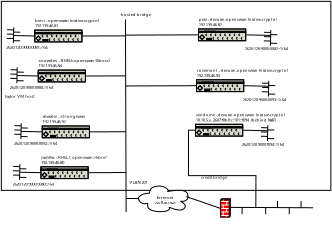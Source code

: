 <?xml version="1.0" encoding="UTF-8"?>
<dia:diagram xmlns:dia="http://www.lysator.liu.se/~alla/dia/">
  <dia:layer name="Background" visible="true" active="true">
    <dia:object type="Flowchart - Box" version="0" id="O0">
      <dia:attribute name="obj_pos">
        <dia:point val="3.7,3.5"/>
      </dia:attribute>
      <dia:attribute name="obj_bb">
        <dia:rectangle val="3.65,3.45;53,31.8"/>
      </dia:attribute>
      <dia:attribute name="elem_corner">
        <dia:point val="3.7,3.5"/>
      </dia:attribute>
      <dia:attribute name="elem_width">
        <dia:real val="49.25"/>
      </dia:attribute>
      <dia:attribute name="elem_height">
        <dia:real val="28.25"/>
      </dia:attribute>
      <dia:attribute name="border_width">
        <dia:real val="0.1"/>
      </dia:attribute>
      <dia:attribute name="show_background">
        <dia:boolean val="true"/>
      </dia:attribute>
      <dia:attribute name="padding">
        <dia:real val="0.5"/>
      </dia:attribute>
      <dia:attribute name="text">
        <dia:composite type="text">
          <dia:attribute name="string">
            <dia:string>#Taylor VM host#</dia:string>
          </dia:attribute>
          <dia:attribute name="font">
            <dia:font family="sans" style="0" name="Helvetica"/>
          </dia:attribute>
          <dia:attribute name="height">
            <dia:real val="0.8"/>
          </dia:attribute>
          <dia:attribute name="pos">
            <dia:point val="4.15,17.82"/>
          </dia:attribute>
          <dia:attribute name="color">
            <dia:color val="#000000"/>
          </dia:attribute>
          <dia:attribute name="alignment">
            <dia:enum val="0"/>
          </dia:attribute>
        </dia:composite>
      </dia:attribute>
    </dia:object>
    <dia:object type="Standard - Text" version="1" id="O1">
      <dia:attribute name="obj_pos">
        <dia:point val="28.325,17.625"/>
      </dia:attribute>
      <dia:attribute name="obj_bb">
        <dia:rectangle val="28.325,17.03;28.325,17.775"/>
      </dia:attribute>
      <dia:attribute name="text">
        <dia:composite type="text">
          <dia:attribute name="string">
            <dia:string>##</dia:string>
          </dia:attribute>
          <dia:attribute name="font">
            <dia:font family="sans" style="0" name="Helvetica"/>
          </dia:attribute>
          <dia:attribute name="height">
            <dia:real val="0.8"/>
          </dia:attribute>
          <dia:attribute name="pos">
            <dia:point val="28.325,17.625"/>
          </dia:attribute>
          <dia:attribute name="color">
            <dia:color val="#000000"/>
          </dia:attribute>
          <dia:attribute name="alignment">
            <dia:enum val="0"/>
          </dia:attribute>
        </dia:composite>
      </dia:attribute>
      <dia:attribute name="valign">
        <dia:enum val="3"/>
      </dia:attribute>
      <dia:connections>
        <dia:connection handle="0" to="O0" connection="16"/>
      </dia:connections>
    </dia:object>
    <dia:object type="Network - Bus" version="0" id="O2">
      <dia:attribute name="obj_pos">
        <dia:point val="22.35,34.95"/>
      </dia:attribute>
      <dia:attribute name="obj_bb">
        <dia:rectangle val="15.75,6.2;33.17,35.0"/>
      </dia:attribute>
      <dia:attribute name="conn_endpoints">
        <dia:point val="22.35,34.95"/>
        <dia:point val="22.25,6.25"/>
      </dia:attribute>
      <dia:attribute name="line_color">
        <dia:color val="#000000"/>
      </dia:attribute>
      <dia:attribute name="bus_handles">
        <dia:point val="24.344,32.963"/>
        <dia:point val="16.87,23.009"/>
        <dia:point val="32.87,16.109"/>
        <dia:point val="16.27,14.659"/>
        <dia:point val="33.17,8.509"/>
        <dia:point val="15.75,8.681"/>
        <dia:point val="16.67,29.109"/>
      </dia:attribute>
      <dia:connections>
        <dia:connection handle="2" to="O4" connection="0"/>
        <dia:connection handle="3" to="O14" connection="1"/>
        <dia:connection handle="4" to="O22" connection="0"/>
        <dia:connection handle="5" to="O10" connection="1"/>
        <dia:connection handle="6" to="O18" connection="0"/>
        <dia:connection handle="7" to="O6" connection="1"/>
        <dia:connection handle="8" to="O35" connection="1"/>
      </dia:connections>
    </dia:object>
    <dia:object type="Standard - Text" version="1" id="O3">
      <dia:attribute name="obj_pos">
        <dia:point val="21.55,5.7"/>
      </dia:attribute>
      <dia:attribute name="obj_bb">
        <dia:rectangle val="21.55,5.105;25.992,5.85"/>
      </dia:attribute>
      <dia:attribute name="text">
        <dia:composite type="text">
          <dia:attribute name="string">
            <dia:string>#hosted bridge#</dia:string>
          </dia:attribute>
          <dia:attribute name="font">
            <dia:font family="sans" style="0" name="Helvetica"/>
          </dia:attribute>
          <dia:attribute name="height">
            <dia:real val="0.8"/>
          </dia:attribute>
          <dia:attribute name="pos">
            <dia:point val="21.55,5.7"/>
          </dia:attribute>
          <dia:attribute name="color">
            <dia:color val="#000000"/>
          </dia:attribute>
          <dia:attribute name="alignment">
            <dia:enum val="0"/>
          </dia:attribute>
        </dia:composite>
      </dia:attribute>
      <dia:attribute name="valign">
        <dia:enum val="3"/>
      </dia:attribute>
    </dia:object>
    <dia:object type="Network - Cloud" version="1" id="O4">
      <dia:attribute name="obj_pos">
        <dia:point val="24.206,31.102"/>
      </dia:attribute>
      <dia:attribute name="obj_bb">
        <dia:rectangle val="24.206,31.102;31.594,34.938"/>
      </dia:attribute>
      <dia:attribute name="meta">
        <dia:composite type="dict"/>
      </dia:attribute>
      <dia:attribute name="elem_corner">
        <dia:point val="24.206,31.102"/>
      </dia:attribute>
      <dia:attribute name="elem_width">
        <dia:real val="7.388"/>
      </dia:attribute>
      <dia:attribute name="elem_height">
        <dia:real val="3.836"/>
      </dia:attribute>
      <dia:attribute name="line_width">
        <dia:real val="0.1"/>
      </dia:attribute>
      <dia:attribute name="line_colour">
        <dia:color val="#000000"/>
      </dia:attribute>
      <dia:attribute name="fill_colour">
        <dia:color val="#ffffff"/>
      </dia:attribute>
      <dia:attribute name="show_background">
        <dia:boolean val="true"/>
      </dia:attribute>
      <dia:attribute name="line_style">
        <dia:enum val="0"/>
        <dia:real val="1"/>
      </dia:attribute>
      <dia:attribute name="padding">
        <dia:real val="0.1"/>
      </dia:attribute>
      <dia:attribute name="text">
        <dia:composite type="text">
          <dia:attribute name="string">
            <dia:string>#Internet
via Batcave#</dia:string>
          </dia:attribute>
          <dia:attribute name="font">
            <dia:font family="sans" style="0" name="Helvetica"/>
          </dia:attribute>
          <dia:attribute name="height">
            <dia:real val="0.8"/>
          </dia:attribute>
          <dia:attribute name="pos">
            <dia:point val="28.098,32.887"/>
          </dia:attribute>
          <dia:attribute name="color">
            <dia:color val="#000000"/>
          </dia:attribute>
          <dia:attribute name="alignment">
            <dia:enum val="1"/>
          </dia:attribute>
        </dia:composite>
      </dia:attribute>
      <dia:attribute name="flip_horizontal">
        <dia:boolean val="false"/>
      </dia:attribute>
      <dia:attribute name="flip_vertical">
        <dia:boolean val="false"/>
      </dia:attribute>
      <dia:attribute name="subscale">
        <dia:real val="1"/>
      </dia:attribute>
    </dia:object>
    <dia:object type="Standard - Text" version="1" id="O5">
      <dia:attribute name="obj_pos">
        <dia:point val="22.85,30.75"/>
      </dia:attribute>
      <dia:attribute name="obj_bb">
        <dia:rectangle val="22.85,30.155;26.003,30.9"/>
      </dia:attribute>
      <dia:attribute name="text">
        <dia:composite type="text">
          <dia:attribute name="string">
            <dia:string>#VLAN 201#</dia:string>
          </dia:attribute>
          <dia:attribute name="font">
            <dia:font family="sans" style="0" name="Helvetica"/>
          </dia:attribute>
          <dia:attribute name="height">
            <dia:real val="0.8"/>
          </dia:attribute>
          <dia:attribute name="pos">
            <dia:point val="22.85,30.75"/>
          </dia:attribute>
          <dia:attribute name="color">
            <dia:color val="#000000"/>
          </dia:attribute>
          <dia:attribute name="alignment">
            <dia:enum val="0"/>
          </dia:attribute>
        </dia:composite>
      </dia:attribute>
      <dia:attribute name="valign">
        <dia:enum val="3"/>
      </dia:attribute>
    </dia:object>
    <dia:group>
      <dia:object type="Network - A Workstation" version="1" id="O6">
        <dia:attribute name="obj_pos">
          <dia:point val="8.7,7.8"/>
        </dia:attribute>
        <dia:attribute name="obj_bb">
          <dia:rectangle val="8.65,7.75;15.8,9.613"/>
        </dia:attribute>
        <dia:attribute name="meta">
          <dia:composite type="dict"/>
        </dia:attribute>
        <dia:attribute name="elem_corner">
          <dia:point val="8.7,7.8"/>
        </dia:attribute>
        <dia:attribute name="elem_width">
          <dia:real val="7.05"/>
        </dia:attribute>
        <dia:attribute name="elem_height">
          <dia:real val="1.763"/>
        </dia:attribute>
        <dia:attribute name="line_width">
          <dia:real val="0.1"/>
        </dia:attribute>
        <dia:attribute name="line_colour">
          <dia:color val="#000000"/>
        </dia:attribute>
        <dia:attribute name="fill_colour">
          <dia:color val="#ffffff"/>
        </dia:attribute>
        <dia:attribute name="show_background">
          <dia:boolean val="true"/>
        </dia:attribute>
        <dia:attribute name="line_style">
          <dia:enum val="0"/>
          <dia:real val="1"/>
        </dia:attribute>
        <dia:attribute name="flip_horizontal">
          <dia:boolean val="false"/>
        </dia:attribute>
        <dia:attribute name="flip_vertical">
          <dia:boolean val="false"/>
        </dia:attribute>
        <dia:attribute name="subscale">
          <dia:real val="1"/>
        </dia:attribute>
      </dia:object>
      <dia:object type="Standard - Text" version="1" id="O7">
        <dia:attribute name="obj_pos">
          <dia:point val="8.725,6.581"/>
        </dia:attribute>
        <dia:attribute name="obj_bb">
          <dia:rectangle val="8.725,5.986;19.085,7.531"/>
        </dia:attribute>
        <dia:attribute name="text">
          <dia:composite type="text">
            <dia:attribute name="string">
              <dia:string>#berri - openswan (native-crypto)
192.139.46.81#</dia:string>
            </dia:attribute>
            <dia:attribute name="font">
              <dia:font family="sans" style="0" name="Helvetica"/>
            </dia:attribute>
            <dia:attribute name="height">
              <dia:real val="0.8"/>
            </dia:attribute>
            <dia:attribute name="pos">
              <dia:point val="8.725,6.581"/>
            </dia:attribute>
            <dia:attribute name="color">
              <dia:color val="#000000"/>
            </dia:attribute>
            <dia:attribute name="alignment">
              <dia:enum val="0"/>
            </dia:attribute>
          </dia:composite>
        </dia:attribute>
        <dia:attribute name="valign">
          <dia:enum val="3"/>
        </dia:attribute>
      </dia:object>
      <dia:object type="Network - Bus" version="0" id="O8">
        <dia:attribute name="obj_pos">
          <dia:point val="5.55,7.45"/>
        </dia:attribute>
        <dia:attribute name="obj_bb">
          <dia:rectangle val="4.515,7.399;8.7,9.751"/>
        </dia:attribute>
        <dia:attribute name="conn_endpoints">
          <dia:point val="5.55,7.45"/>
          <dia:point val="5.5,9.7"/>
        </dia:attribute>
        <dia:attribute name="line_color">
          <dia:color val="#000000"/>
        </dia:attribute>
        <dia:attribute name="bus_handles">
          <dia:point val="4.543,7.749"/>
          <dia:point val="6.535,8.115"/>
          <dia:point val="4.529,8.392"/>
          <dia:point val="8.7,8.681"/>
          <dia:point val="4.515,9.035"/>
          <dia:point val="6.507,9.401"/>
        </dia:attribute>
        <dia:connections>
          <dia:connection handle="5" to="O6" connection="0"/>
        </dia:connections>
      </dia:object>
      <dia:object type="Standard - Text" version="1" id="O9">
        <dia:attribute name="obj_pos">
          <dia:point val="4.45,10.6"/>
        </dia:attribute>
        <dia:attribute name="obj_bb">
          <dia:rectangle val="4.45,10.005;12.668,10.75"/>
        </dia:attribute>
        <dia:attribute name="text">
          <dia:composite type="text">
            <dia:attribute name="string">
              <dia:string>#2620:120:9000:0081::/64#</dia:string>
            </dia:attribute>
            <dia:attribute name="font">
              <dia:font family="sans" style="0" name="Helvetica"/>
            </dia:attribute>
            <dia:attribute name="height">
              <dia:real val="0.8"/>
            </dia:attribute>
            <dia:attribute name="pos">
              <dia:point val="4.45,10.6"/>
            </dia:attribute>
            <dia:attribute name="color">
              <dia:color val="#000000"/>
            </dia:attribute>
            <dia:attribute name="alignment">
              <dia:enum val="0"/>
            </dia:attribute>
          </dia:composite>
        </dia:attribute>
        <dia:attribute name="valign">
          <dia:enum val="3"/>
        </dia:attribute>
      </dia:object>
    </dia:group>
    <dia:object type="Network - A Workstation" version="1" id="O10">
      <dia:attribute name="obj_pos">
        <dia:point val="9.22,13.777"/>
      </dia:attribute>
      <dia:attribute name="obj_bb">
        <dia:rectangle val="9.17,13.727;16.32,15.59"/>
      </dia:attribute>
      <dia:attribute name="meta">
        <dia:composite type="dict"/>
      </dia:attribute>
      <dia:attribute name="elem_corner">
        <dia:point val="9.22,13.777"/>
      </dia:attribute>
      <dia:attribute name="elem_width">
        <dia:real val="7.05"/>
      </dia:attribute>
      <dia:attribute name="elem_height">
        <dia:real val="1.763"/>
      </dia:attribute>
      <dia:attribute name="line_width">
        <dia:real val="0.1"/>
      </dia:attribute>
      <dia:attribute name="line_colour">
        <dia:color val="#000000"/>
      </dia:attribute>
      <dia:attribute name="fill_colour">
        <dia:color val="#ffffff"/>
      </dia:attribute>
      <dia:attribute name="show_background">
        <dia:boolean val="true"/>
      </dia:attribute>
      <dia:attribute name="line_style">
        <dia:enum val="0"/>
        <dia:real val="1"/>
      </dia:attribute>
      <dia:attribute name="flip_horizontal">
        <dia:boolean val="false"/>
      </dia:attribute>
      <dia:attribute name="flip_vertical">
        <dia:boolean val="false"/>
      </dia:attribute>
      <dia:attribute name="subscale">
        <dia:real val="1"/>
      </dia:attribute>
    </dia:object>
    <dia:object type="Standard - Text" version="1" id="O11">
      <dia:attribute name="obj_pos">
        <dia:point val="9.245,12.559"/>
      </dia:attribute>
      <dia:attribute name="obj_bb">
        <dia:rectangle val="9.245,11.964;20.828,13.509"/>
      </dia:attribute>
      <dia:attribute name="text">
        <dia:composite type="text">
          <dia:attribute name="string">
            <dia:string>#snowden - RHEL6 openswan (libnss)
192.139.46.84#</dia:string>
          </dia:attribute>
          <dia:attribute name="font">
            <dia:font family="sans" style="0" name="Helvetica"/>
          </dia:attribute>
          <dia:attribute name="height">
            <dia:real val="0.8"/>
          </dia:attribute>
          <dia:attribute name="pos">
            <dia:point val="9.245,12.559"/>
          </dia:attribute>
          <dia:attribute name="color">
            <dia:color val="#000000"/>
          </dia:attribute>
          <dia:attribute name="alignment">
            <dia:enum val="0"/>
          </dia:attribute>
        </dia:composite>
      </dia:attribute>
      <dia:attribute name="valign">
        <dia:enum val="3"/>
      </dia:attribute>
    </dia:object>
    <dia:object type="Network - Bus" version="0" id="O12">
      <dia:attribute name="obj_pos">
        <dia:point val="6.07,13.427"/>
      </dia:attribute>
      <dia:attribute name="obj_bb">
        <dia:rectangle val="5.035,13.376;9.22,15.729"/>
      </dia:attribute>
      <dia:attribute name="conn_endpoints">
        <dia:point val="6.07,13.427"/>
        <dia:point val="6.02,15.677"/>
      </dia:attribute>
      <dia:attribute name="line_color">
        <dia:color val="#000000"/>
      </dia:attribute>
      <dia:attribute name="bus_handles">
        <dia:point val="5.063,13.727"/>
        <dia:point val="7.055,14.092"/>
        <dia:point val="5.049,14.369"/>
        <dia:point val="9.22,14.659"/>
        <dia:point val="5.035,15.012"/>
        <dia:point val="7.027,15.378"/>
      </dia:attribute>
      <dia:connections>
        <dia:connection handle="5" to="O10" connection="0"/>
      </dia:connections>
    </dia:object>
    <dia:object type="Standard - Text" version="1" id="O13">
      <dia:attribute name="obj_pos">
        <dia:point val="4.97,16.577"/>
      </dia:attribute>
      <dia:attribute name="obj_bb">
        <dia:rectangle val="4.97,15.982;13.595,16.727"/>
      </dia:attribute>
      <dia:attribute name="text">
        <dia:composite type="text">
          <dia:attribute name="string">
            <dia:string>#2620:120:9000:0084::1/64#</dia:string>
          </dia:attribute>
          <dia:attribute name="font">
            <dia:font family="sans" style="0" name="Helvetica"/>
          </dia:attribute>
          <dia:attribute name="height">
            <dia:real val="0.8"/>
          </dia:attribute>
          <dia:attribute name="pos">
            <dia:point val="4.97,16.577"/>
          </dia:attribute>
          <dia:attribute name="color">
            <dia:color val="#000000"/>
          </dia:attribute>
          <dia:attribute name="alignment">
            <dia:enum val="0"/>
          </dia:attribute>
        </dia:composite>
      </dia:attribute>
      <dia:attribute name="valign">
        <dia:enum val="3"/>
      </dia:attribute>
    </dia:object>
    <dia:object type="Network - A Workstation" version="1" id="O14">
      <dia:attribute name="obj_pos">
        <dia:point val="9.82,22.127"/>
      </dia:attribute>
      <dia:attribute name="obj_bb">
        <dia:rectangle val="9.77,22.077;16.92,23.94"/>
      </dia:attribute>
      <dia:attribute name="meta">
        <dia:composite type="dict"/>
      </dia:attribute>
      <dia:attribute name="elem_corner">
        <dia:point val="9.82,22.127"/>
      </dia:attribute>
      <dia:attribute name="elem_width">
        <dia:real val="7.05"/>
      </dia:attribute>
      <dia:attribute name="elem_height">
        <dia:real val="1.763"/>
      </dia:attribute>
      <dia:attribute name="line_width">
        <dia:real val="0.1"/>
      </dia:attribute>
      <dia:attribute name="line_colour">
        <dia:color val="#000000"/>
      </dia:attribute>
      <dia:attribute name="fill_colour">
        <dia:color val="#ffffff"/>
      </dia:attribute>
      <dia:attribute name="show_background">
        <dia:boolean val="true"/>
      </dia:attribute>
      <dia:attribute name="line_style">
        <dia:enum val="0"/>
        <dia:real val="1"/>
      </dia:attribute>
      <dia:attribute name="flip_horizontal">
        <dia:boolean val="false"/>
      </dia:attribute>
      <dia:attribute name="flip_vertical">
        <dia:boolean val="false"/>
      </dia:attribute>
      <dia:attribute name="subscale">
        <dia:real val="1"/>
      </dia:attribute>
    </dia:object>
    <dia:object type="Standard - Text" version="1" id="O15">
      <dia:attribute name="obj_pos">
        <dia:point val="9.845,20.909"/>
      </dia:attribute>
      <dia:attribute name="obj_bb">
        <dia:rectangle val="9.845,20.314;16.633,21.859"/>
      </dia:attribute>
      <dia:attribute name="text">
        <dia:composite type="text">
          <dia:attribute name="string">
            <dia:string>#atwater - strongswan
192.139.46.92#</dia:string>
          </dia:attribute>
          <dia:attribute name="font">
            <dia:font family="sans" style="0" name="Helvetica"/>
          </dia:attribute>
          <dia:attribute name="height">
            <dia:real val="0.8"/>
          </dia:attribute>
          <dia:attribute name="pos">
            <dia:point val="9.845,20.909"/>
          </dia:attribute>
          <dia:attribute name="color">
            <dia:color val="#000000"/>
          </dia:attribute>
          <dia:attribute name="alignment">
            <dia:enum val="0"/>
          </dia:attribute>
        </dia:composite>
      </dia:attribute>
      <dia:attribute name="valign">
        <dia:enum val="3"/>
      </dia:attribute>
    </dia:object>
    <dia:object type="Network - Bus" version="0" id="O16">
      <dia:attribute name="obj_pos">
        <dia:point val="6.67,21.777"/>
      </dia:attribute>
      <dia:attribute name="obj_bb">
        <dia:rectangle val="5.635,21.726;9.82,24.078"/>
      </dia:attribute>
      <dia:attribute name="conn_endpoints">
        <dia:point val="6.67,21.777"/>
        <dia:point val="6.62,24.027"/>
      </dia:attribute>
      <dia:attribute name="line_color">
        <dia:color val="#000000"/>
      </dia:attribute>
      <dia:attribute name="bus_handles">
        <dia:point val="5.663,22.077"/>
        <dia:point val="7.655,22.442"/>
        <dia:point val="5.649,22.719"/>
        <dia:point val="9.82,23.009"/>
        <dia:point val="5.635,23.362"/>
        <dia:point val="7.627,23.728"/>
      </dia:attribute>
      <dia:connections>
        <dia:connection handle="5" to="O14" connection="0"/>
      </dia:connections>
    </dia:object>
    <dia:object type="Standard - Text" version="1" id="O17">
      <dia:attribute name="obj_pos">
        <dia:point val="5.57,24.927"/>
      </dia:attribute>
      <dia:attribute name="obj_bb">
        <dia:rectangle val="5.57,24.332;14.195,25.077"/>
      </dia:attribute>
      <dia:attribute name="text">
        <dia:composite type="text">
          <dia:attribute name="string">
            <dia:string>#2620:120:9000:0092::1/64#</dia:string>
          </dia:attribute>
          <dia:attribute name="font">
            <dia:font family="sans" style="0" name="Helvetica"/>
          </dia:attribute>
          <dia:attribute name="height">
            <dia:real val="0.8"/>
          </dia:attribute>
          <dia:attribute name="pos">
            <dia:point val="5.57,24.927"/>
          </dia:attribute>
          <dia:attribute name="color">
            <dia:color val="#000000"/>
          </dia:attribute>
          <dia:attribute name="alignment">
            <dia:enum val="0"/>
          </dia:attribute>
        </dia:composite>
      </dia:attribute>
      <dia:attribute name="valign">
        <dia:enum val="3"/>
      </dia:attribute>
    </dia:object>
    <dia:group>
      <dia:object type="Network - A Workstation" version="1" id="O18">
        <dia:attribute name="obj_pos">
          <dia:point val="33.17,7.627"/>
        </dia:attribute>
        <dia:attribute name="obj_bb">
          <dia:rectangle val="33.12,7.577;40.27,9.44"/>
        </dia:attribute>
        <dia:attribute name="meta">
          <dia:composite type="dict"/>
        </dia:attribute>
        <dia:attribute name="elem_corner">
          <dia:point val="33.17,7.627"/>
        </dia:attribute>
        <dia:attribute name="elem_width">
          <dia:real val="7.05"/>
        </dia:attribute>
        <dia:attribute name="elem_height">
          <dia:real val="1.763"/>
        </dia:attribute>
        <dia:attribute name="line_width">
          <dia:real val="0.1"/>
        </dia:attribute>
        <dia:attribute name="line_colour">
          <dia:color val="#000000"/>
        </dia:attribute>
        <dia:attribute name="fill_colour">
          <dia:color val="#ffffff"/>
        </dia:attribute>
        <dia:attribute name="show_background">
          <dia:boolean val="true"/>
        </dia:attribute>
        <dia:attribute name="line_style">
          <dia:enum val="0"/>
          <dia:real val="1"/>
        </dia:attribute>
        <dia:attribute name="flip_horizontal">
          <dia:boolean val="false"/>
        </dia:attribute>
        <dia:attribute name="flip_vertical">
          <dia:boolean val="false"/>
        </dia:attribute>
        <dia:attribute name="subscale">
          <dia:real val="1"/>
        </dia:attribute>
      </dia:object>
      <dia:object type="Standard - Text" version="1" id="O19">
        <dia:attribute name="obj_pos">
          <dia:point val="33.195,6.409"/>
        </dia:attribute>
        <dia:attribute name="obj_bb">
          <dia:rectangle val="33.195,5.814;46.062,7.359"/>
        </dia:attribute>
        <dia:attribute name="text">
          <dia:composite type="text">
            <dia:attribute name="string">
              <dia:string>#peel - devuan-openswan (native-crypto)
192.139.46.82#</dia:string>
            </dia:attribute>
            <dia:attribute name="font">
              <dia:font family="sans" style="0" name="Helvetica"/>
            </dia:attribute>
            <dia:attribute name="height">
              <dia:real val="0.8"/>
            </dia:attribute>
            <dia:attribute name="pos">
              <dia:point val="33.195,6.409"/>
            </dia:attribute>
            <dia:attribute name="color">
              <dia:color val="#000000"/>
            </dia:attribute>
            <dia:attribute name="alignment">
              <dia:enum val="0"/>
            </dia:attribute>
          </dia:composite>
        </dia:attribute>
        <dia:attribute name="valign">
          <dia:enum val="3"/>
        </dia:attribute>
      </dia:object>
      <dia:object type="Network - Bus" version="0" id="O20">
        <dia:attribute name="obj_pos">
          <dia:point val="43.97,7.827"/>
        </dia:attribute>
        <dia:attribute name="obj_bb">
          <dia:rectangle val="40.22,7.776;44.956,10.129"/>
        </dia:attribute>
        <dia:attribute name="conn_endpoints">
          <dia:point val="43.97,7.827"/>
          <dia:point val="43.92,10.077"/>
        </dia:attribute>
        <dia:attribute name="line_color">
          <dia:color val="#000000"/>
        </dia:attribute>
        <dia:attribute name="bus_handles">
          <dia:point val="42.963,8.127"/>
          <dia:point val="44.956,8.492"/>
          <dia:point val="42.949,8.769"/>
          <dia:point val="40.22,8.509"/>
          <dia:point val="42.934,9.412"/>
          <dia:point val="44.927,9.778"/>
        </dia:attribute>
        <dia:connections>
          <dia:connection handle="5" to="O18" connection="1"/>
        </dia:connections>
      </dia:object>
      <dia:object type="Standard - Text" version="1" id="O21">
        <dia:attribute name="obj_pos">
          <dia:point val="40.07,10.827"/>
        </dia:attribute>
        <dia:attribute name="obj_bb">
          <dia:rectangle val="40.07,10.232;48.695,10.977"/>
        </dia:attribute>
        <dia:attribute name="text">
          <dia:composite type="text">
            <dia:attribute name="string">
              <dia:string>#2620:120:9000:0082::1/64#</dia:string>
            </dia:attribute>
            <dia:attribute name="font">
              <dia:font family="sans" style="0" name="Helvetica"/>
            </dia:attribute>
            <dia:attribute name="height">
              <dia:real val="0.8"/>
            </dia:attribute>
            <dia:attribute name="pos">
              <dia:point val="40.07,10.827"/>
            </dia:attribute>
            <dia:attribute name="color">
              <dia:color val="#000000"/>
            </dia:attribute>
            <dia:attribute name="alignment">
              <dia:enum val="0"/>
            </dia:attribute>
          </dia:composite>
        </dia:attribute>
        <dia:attribute name="valign">
          <dia:enum val="3"/>
        </dia:attribute>
      </dia:object>
    </dia:group>
    <dia:object type="Network - A Workstation" version="1" id="O22">
      <dia:attribute name="obj_pos">
        <dia:point val="32.87,15.227"/>
      </dia:attribute>
      <dia:attribute name="obj_bb">
        <dia:rectangle val="32.82,15.177;39.97,17.04"/>
      </dia:attribute>
      <dia:attribute name="meta">
        <dia:composite type="dict"/>
      </dia:attribute>
      <dia:attribute name="elem_corner">
        <dia:point val="32.87,15.227"/>
      </dia:attribute>
      <dia:attribute name="elem_width">
        <dia:real val="7.05"/>
      </dia:attribute>
      <dia:attribute name="elem_height">
        <dia:real val="1.763"/>
      </dia:attribute>
      <dia:attribute name="line_width">
        <dia:real val="0.1"/>
      </dia:attribute>
      <dia:attribute name="line_colour">
        <dia:color val="#000000"/>
      </dia:attribute>
      <dia:attribute name="fill_colour">
        <dia:color val="#ffffff"/>
      </dia:attribute>
      <dia:attribute name="show_background">
        <dia:boolean val="true"/>
      </dia:attribute>
      <dia:attribute name="line_style">
        <dia:enum val="0"/>
        <dia:real val="1"/>
      </dia:attribute>
      <dia:attribute name="flip_horizontal">
        <dia:boolean val="false"/>
      </dia:attribute>
      <dia:attribute name="flip_vertical">
        <dia:boolean val="false"/>
      </dia:attribute>
      <dia:attribute name="subscale">
        <dia:real val="1"/>
      </dia:attribute>
    </dia:object>
    <dia:object type="Standard - Text" version="1" id="O23">
      <dia:attribute name="obj_pos">
        <dia:point val="32.895,14.009"/>
      </dia:attribute>
      <dia:attribute name="obj_bb">
        <dia:rectangle val="32.895,13.414;47.425,14.959"/>
      </dia:attribute>
      <dia:attribute name="text">
        <dia:composite type="text">
          <dia:attribute name="string">
            <dia:string>#rosemont - devuan-openswan (native-crypto)
192.139.46.93#</dia:string>
          </dia:attribute>
          <dia:attribute name="font">
            <dia:font family="sans" style="0" name="Helvetica"/>
          </dia:attribute>
          <dia:attribute name="height">
            <dia:real val="0.8"/>
          </dia:attribute>
          <dia:attribute name="pos">
            <dia:point val="32.895,14.009"/>
          </dia:attribute>
          <dia:attribute name="color">
            <dia:color val="#000000"/>
          </dia:attribute>
          <dia:attribute name="alignment">
            <dia:enum val="0"/>
          </dia:attribute>
        </dia:composite>
      </dia:attribute>
      <dia:attribute name="valign">
        <dia:enum val="3"/>
      </dia:attribute>
    </dia:object>
    <dia:object type="Network - Bus" version="0" id="O24">
      <dia:attribute name="obj_pos">
        <dia:point val="43.67,15.427"/>
      </dia:attribute>
      <dia:attribute name="obj_bb">
        <dia:rectangle val="39.92,15.376;44.656,17.729"/>
      </dia:attribute>
      <dia:attribute name="conn_endpoints">
        <dia:point val="43.67,15.427"/>
        <dia:point val="43.62,17.677"/>
      </dia:attribute>
      <dia:attribute name="line_color">
        <dia:color val="#000000"/>
      </dia:attribute>
      <dia:attribute name="bus_handles">
        <dia:point val="42.663,15.727"/>
        <dia:point val="44.656,16.092"/>
        <dia:point val="42.649,16.369"/>
        <dia:point val="39.92,16.109"/>
        <dia:point val="42.635,17.012"/>
        <dia:point val="44.627,17.378"/>
      </dia:attribute>
      <dia:connections>
        <dia:connection handle="5" to="O22" connection="1"/>
      </dia:connections>
    </dia:object>
    <dia:object type="Standard - Text" version="1" id="O25">
      <dia:attribute name="obj_pos">
        <dia:point val="39.77,18.427"/>
      </dia:attribute>
      <dia:attribute name="obj_bb">
        <dia:rectangle val="39.77,17.832;48.395,18.577"/>
      </dia:attribute>
      <dia:attribute name="text">
        <dia:composite type="text">
          <dia:attribute name="string">
            <dia:string>#2620:120:9000:0093::1/64#</dia:string>
          </dia:attribute>
          <dia:attribute name="font">
            <dia:font family="sans" style="0" name="Helvetica"/>
          </dia:attribute>
          <dia:attribute name="height">
            <dia:real val="0.8"/>
          </dia:attribute>
          <dia:attribute name="pos">
            <dia:point val="39.77,18.427"/>
          </dia:attribute>
          <dia:attribute name="color">
            <dia:color val="#000000"/>
          </dia:attribute>
          <dia:attribute name="alignment">
            <dia:enum val="0"/>
          </dia:attribute>
        </dia:composite>
      </dia:attribute>
      <dia:attribute name="valign">
        <dia:enum val="3"/>
      </dia:attribute>
    </dia:object>
    <dia:object type="Network - A Workstation" version="1" id="O26">
      <dia:attribute name="obj_pos">
        <dia:point val="32.72,21.877"/>
      </dia:attribute>
      <dia:attribute name="obj_bb">
        <dia:rectangle val="32.67,21.827;39.82,23.69"/>
      </dia:attribute>
      <dia:attribute name="meta">
        <dia:composite type="dict"/>
      </dia:attribute>
      <dia:attribute name="elem_corner">
        <dia:point val="32.72,21.877"/>
      </dia:attribute>
      <dia:attribute name="elem_width">
        <dia:real val="7.05"/>
      </dia:attribute>
      <dia:attribute name="elem_height">
        <dia:real val="1.763"/>
      </dia:attribute>
      <dia:attribute name="line_width">
        <dia:real val="0.1"/>
      </dia:attribute>
      <dia:attribute name="line_colour">
        <dia:color val="#000000"/>
      </dia:attribute>
      <dia:attribute name="fill_colour">
        <dia:color val="#ffffff"/>
      </dia:attribute>
      <dia:attribute name="show_background">
        <dia:boolean val="true"/>
      </dia:attribute>
      <dia:attribute name="line_style">
        <dia:enum val="0"/>
        <dia:real val="1"/>
      </dia:attribute>
      <dia:attribute name="flip_horizontal">
        <dia:boolean val="false"/>
      </dia:attribute>
      <dia:attribute name="flip_vertical">
        <dia:boolean val="false"/>
      </dia:attribute>
      <dia:attribute name="subscale">
        <dia:real val="1"/>
      </dia:attribute>
    </dia:object>
    <dia:object type="Standard - Text" version="1" id="O27">
      <dia:attribute name="obj_pos">
        <dia:point val="32.745,20.659"/>
      </dia:attribute>
      <dia:attribute name="obj_bb">
        <dia:rectangle val="32.745,20.064;47.913,21.609"/>
      </dia:attribute>
      <dia:attribute name="text">
        <dia:composite type="text">
          <dia:attribute name="string">
            <dia:string>#vendome - devuan-openswan (native-crypto)
10.10.5.x, 2607:f0b0:c:101::f094  (behind NAT)#</dia:string>
          </dia:attribute>
          <dia:attribute name="font">
            <dia:font family="sans" style="0" name="Helvetica"/>
          </dia:attribute>
          <dia:attribute name="height">
            <dia:real val="0.8"/>
          </dia:attribute>
          <dia:attribute name="pos">
            <dia:point val="32.745,20.659"/>
          </dia:attribute>
          <dia:attribute name="color">
            <dia:color val="#000000"/>
          </dia:attribute>
          <dia:attribute name="alignment">
            <dia:enum val="0"/>
          </dia:attribute>
        </dia:composite>
      </dia:attribute>
      <dia:attribute name="valign">
        <dia:enum val="3"/>
      </dia:attribute>
    </dia:object>
    <dia:object type="Network - Bus" version="0" id="O28">
      <dia:attribute name="obj_pos">
        <dia:point val="43.52,22.077"/>
      </dia:attribute>
      <dia:attribute name="obj_bb">
        <dia:rectangle val="39.77,22.026;44.505,24.378"/>
      </dia:attribute>
      <dia:attribute name="conn_endpoints">
        <dia:point val="43.52,22.077"/>
        <dia:point val="43.47,24.327"/>
      </dia:attribute>
      <dia:attribute name="line_color">
        <dia:color val="#000000"/>
      </dia:attribute>
      <dia:attribute name="bus_handles">
        <dia:point val="42.513,22.377"/>
        <dia:point val="44.505,22.742"/>
        <dia:point val="42.499,23.019"/>
        <dia:point val="39.77,22.759"/>
        <dia:point val="42.484,23.662"/>
        <dia:point val="44.477,24.028"/>
      </dia:attribute>
      <dia:connections>
        <dia:connection handle="5" to="O26" connection="1"/>
      </dia:connections>
    </dia:object>
    <dia:object type="Standard - Text" version="1" id="O29">
      <dia:attribute name="obj_pos">
        <dia:point val="39.62,25.077"/>
      </dia:attribute>
      <dia:attribute name="obj_bb">
        <dia:rectangle val="39.62,24.482;48.062,25.227"/>
      </dia:attribute>
      <dia:attribute name="text">
        <dia:composite type="text">
          <dia:attribute name="string">
            <dia:string>#2620:120:9000:f094::1/64#</dia:string>
          </dia:attribute>
          <dia:attribute name="font">
            <dia:font family="sans" style="0" name="Helvetica"/>
          </dia:attribute>
          <dia:attribute name="height">
            <dia:real val="0.8"/>
          </dia:attribute>
          <dia:attribute name="pos">
            <dia:point val="39.62,25.077"/>
          </dia:attribute>
          <dia:attribute name="color">
            <dia:color val="#000000"/>
          </dia:attribute>
          <dia:attribute name="alignment">
            <dia:enum val="0"/>
          </dia:attribute>
        </dia:composite>
      </dia:attribute>
      <dia:attribute name="valign">
        <dia:enum val="3"/>
      </dia:attribute>
    </dia:object>
    <dia:object type="Network - Firewall" version="1" id="O30">
      <dia:attribute name="obj_pos">
        <dia:point val="36.471,33"/>
      </dia:attribute>
      <dia:attribute name="obj_bb">
        <dia:rectangle val="36.35,32.879;38.049,36.732"/>
      </dia:attribute>
      <dia:attribute name="meta">
        <dia:composite type="dict"/>
      </dia:attribute>
      <dia:attribute name="elem_corner">
        <dia:point val="36.471,33"/>
      </dia:attribute>
      <dia:attribute name="elem_width">
        <dia:real val="1.457"/>
      </dia:attribute>
      <dia:attribute name="elem_height">
        <dia:real val="2.753"/>
      </dia:attribute>
      <dia:attribute name="line_width">
        <dia:real val="0.1"/>
      </dia:attribute>
      <dia:attribute name="line_colour">
        <dia:color val="#000000"/>
      </dia:attribute>
      <dia:attribute name="fill_colour">
        <dia:color val="#ffffff"/>
      </dia:attribute>
      <dia:attribute name="show_background">
        <dia:boolean val="true"/>
      </dia:attribute>
      <dia:attribute name="line_style">
        <dia:enum val="0"/>
        <dia:real val="1"/>
      </dia:attribute>
      <dia:attribute name="padding">
        <dia:real val="0.1"/>
      </dia:attribute>
      <dia:attribute name="text">
        <dia:composite type="text">
          <dia:attribute name="string">
            <dia:string>##</dia:string>
          </dia:attribute>
          <dia:attribute name="font">
            <dia:font family="sans" style="0" name="Helvetica"/>
          </dia:attribute>
          <dia:attribute name="height">
            <dia:real val="0.8"/>
          </dia:attribute>
          <dia:attribute name="pos">
            <dia:point val="37.118,36.482"/>
          </dia:attribute>
          <dia:attribute name="color">
            <dia:color val="#000000"/>
          </dia:attribute>
          <dia:attribute name="alignment">
            <dia:enum val="1"/>
          </dia:attribute>
        </dia:composite>
      </dia:attribute>
      <dia:attribute name="flip_horizontal">
        <dia:boolean val="false"/>
      </dia:attribute>
      <dia:attribute name="flip_vertical">
        <dia:boolean val="false"/>
      </dia:attribute>
      <dia:attribute name="subscale">
        <dia:real val="1"/>
      </dia:attribute>
    </dia:object>
    <dia:object type="Network - Bus" version="0" id="O31">
      <dia:attribute name="obj_pos">
        <dia:point val="37.928,34.295"/>
      </dia:attribute>
      <dia:attribute name="obj_bb">
        <dia:rectangle val="37.878,30.65;50.3,35.334"/>
      </dia:attribute>
      <dia:attribute name="conn_endpoints">
        <dia:point val="37.928,34.295"/>
        <dia:point val="50.25,34.35"/>
      </dia:attribute>
      <dia:attribute name="line_color">
        <dia:color val="#000000"/>
      </dia:attribute>
      <dia:attribute name="bus_handles">
        <dia:point val="39.684,35.303"/>
        <dia:point val="41.75,30.65"/>
        <dia:point val="43.204,35.319"/>
        <dia:point val="44.974,33.327"/>
        <dia:point val="46.725,35.334"/>
        <dia:point val="48.494,33.342"/>
      </dia:attribute>
      <dia:connections>
        <dia:connection handle="0" to="O30" connection="14"/>
      </dia:connections>
    </dia:object>
    <dia:object type="Standard - ZigZagLine" version="1" id="O32">
      <dia:attribute name="obj_pos">
        <dia:point val="41.75,30.6"/>
      </dia:attribute>
      <dia:attribute name="obj_bb">
        <dia:rectangle val="31.62,22.709;41.8,30.65"/>
      </dia:attribute>
      <dia:attribute name="orth_points">
        <dia:point val="41.75,30.6"/>
        <dia:point val="31.67,30.6"/>
        <dia:point val="31.67,22.759"/>
        <dia:point val="32.72,22.759"/>
      </dia:attribute>
      <dia:attribute name="orth_orient">
        <dia:enum val="0"/>
        <dia:enum val="1"/>
        <dia:enum val="0"/>
      </dia:attribute>
      <dia:attribute name="autorouting">
        <dia:boolean val="true"/>
      </dia:attribute>
      <dia:connections>
        <dia:connection handle="1" to="O26" connection="0"/>
      </dia:connections>
    </dia:object>
    <dia:object type="Standard - Line" version="0" id="O33">
      <dia:attribute name="obj_pos">
        <dia:point val="36.471,34.457"/>
      </dia:attribute>
      <dia:attribute name="obj_bb">
        <dia:rectangle val="31.277,32.621;36.534,34.521"/>
      </dia:attribute>
      <dia:attribute name="conn_endpoints">
        <dia:point val="36.471,34.457"/>
        <dia:point val="31.341,32.684"/>
      </dia:attribute>
      <dia:attribute name="numcp">
        <dia:int val="1"/>
      </dia:attribute>
      <dia:connections>
        <dia:connection handle="0" to="O30" connection="6"/>
        <dia:connection handle="1" to="O4" connection="2"/>
      </dia:connections>
    </dia:object>
    <dia:object type="Standard - Text" version="1" id="O34">
      <dia:attribute name="obj_pos">
        <dia:point val="33.55,30"/>
      </dia:attribute>
      <dia:attribute name="obj_bb">
        <dia:rectangle val="33.55,29.405;37.568,30.15"/>
      </dia:attribute>
      <dia:attribute name="text">
        <dia:composite type="text">
          <dia:attribute name="string">
            <dia:string>#credil bridge#</dia:string>
          </dia:attribute>
          <dia:attribute name="font">
            <dia:font family="sans" style="0" name="Helvetica"/>
          </dia:attribute>
          <dia:attribute name="height">
            <dia:real val="0.8"/>
          </dia:attribute>
          <dia:attribute name="pos">
            <dia:point val="33.55,30"/>
          </dia:attribute>
          <dia:attribute name="color">
            <dia:color val="#000000"/>
          </dia:attribute>
          <dia:attribute name="alignment">
            <dia:enum val="0"/>
          </dia:attribute>
        </dia:composite>
      </dia:attribute>
      <dia:attribute name="valign">
        <dia:enum val="3"/>
      </dia:attribute>
    </dia:object>
    <dia:object type="Network - A Workstation" version="1" id="O35">
      <dia:attribute name="obj_pos">
        <dia:point val="9.62,28.227"/>
      </dia:attribute>
      <dia:attribute name="obj_bb">
        <dia:rectangle val="9.57,28.177;16.72,30.04"/>
      </dia:attribute>
      <dia:attribute name="meta">
        <dia:composite type="dict"/>
      </dia:attribute>
      <dia:attribute name="elem_corner">
        <dia:point val="9.62,28.227"/>
      </dia:attribute>
      <dia:attribute name="elem_width">
        <dia:real val="7.05"/>
      </dia:attribute>
      <dia:attribute name="elem_height">
        <dia:real val="1.763"/>
      </dia:attribute>
      <dia:attribute name="line_width">
        <dia:real val="0.1"/>
      </dia:attribute>
      <dia:attribute name="line_colour">
        <dia:color val="#000000"/>
      </dia:attribute>
      <dia:attribute name="fill_colour">
        <dia:color val="#ffffff"/>
      </dia:attribute>
      <dia:attribute name="show_background">
        <dia:boolean val="true"/>
      </dia:attribute>
      <dia:attribute name="line_style">
        <dia:enum val="0"/>
        <dia:real val="1"/>
      </dia:attribute>
      <dia:attribute name="flip_horizontal">
        <dia:boolean val="false"/>
      </dia:attribute>
      <dia:attribute name="flip_vertical">
        <dia:boolean val="false"/>
      </dia:attribute>
      <dia:attribute name="subscale">
        <dia:real val="1"/>
      </dia:attribute>
    </dia:object>
    <dia:object type="Standard - Text" version="1" id="O36">
      <dia:attribute name="obj_pos">
        <dia:point val="9.645,27.009"/>
      </dia:attribute>
      <dia:attribute name="obj_bb">
        <dia:rectangle val="9.645,26.395;20.996,27.996"/>
      </dia:attribute>
      <dia:attribute name="text">
        <dia:composite type="text">
          <dia:attribute name="string">
            <dia:string>#cadillac - RHEL7, openswan-&gt;libre?
192.139.46.80#</dia:string>
          </dia:attribute>
          <dia:attribute name="font">
            <dia:font family="sans" style="0" name="Helvetica"/>
          </dia:attribute>
          <dia:attribute name="height">
            <dia:real val="0.8"/>
          </dia:attribute>
          <dia:attribute name="pos">
            <dia:point val="9.645,27.009"/>
          </dia:attribute>
          <dia:attribute name="color">
            <dia:color val="#000000"/>
          </dia:attribute>
          <dia:attribute name="alignment">
            <dia:enum val="0"/>
          </dia:attribute>
        </dia:composite>
      </dia:attribute>
      <dia:attribute name="valign">
        <dia:enum val="3"/>
      </dia:attribute>
    </dia:object>
    <dia:object type="Network - Bus" version="0" id="O37">
      <dia:attribute name="obj_pos">
        <dia:point val="6.47,27.877"/>
      </dia:attribute>
      <dia:attribute name="obj_bb">
        <dia:rectangle val="5.435,27.826;9.62,30.178"/>
      </dia:attribute>
      <dia:attribute name="conn_endpoints">
        <dia:point val="6.47,27.877"/>
        <dia:point val="6.42,30.127"/>
      </dia:attribute>
      <dia:attribute name="line_color">
        <dia:color val="#000000"/>
      </dia:attribute>
      <dia:attribute name="bus_handles">
        <dia:point val="5.463,28.177"/>
        <dia:point val="7.455,28.542"/>
        <dia:point val="5.449,28.819"/>
        <dia:point val="9.62,29.109"/>
        <dia:point val="5.435,29.462"/>
        <dia:point val="7.427,29.828"/>
      </dia:attribute>
      <dia:connections>
        <dia:connection handle="5" to="O35" connection="0"/>
      </dia:connections>
    </dia:object>
    <dia:object type="Standard - Text" version="1" id="O38">
      <dia:attribute name="obj_pos">
        <dia:point val="5.37,31.027"/>
      </dia:attribute>
      <dia:attribute name="obj_bb">
        <dia:rectangle val="5.37,30.432;13.588,31.177"/>
      </dia:attribute>
      <dia:attribute name="text">
        <dia:composite type="text">
          <dia:attribute name="string">
            <dia:string>#2620:120:9000:0080::/64#</dia:string>
          </dia:attribute>
          <dia:attribute name="font">
            <dia:font family="sans" style="0" name="Helvetica"/>
          </dia:attribute>
          <dia:attribute name="height">
            <dia:real val="0.8"/>
          </dia:attribute>
          <dia:attribute name="pos">
            <dia:point val="5.37,31.027"/>
          </dia:attribute>
          <dia:attribute name="color">
            <dia:color val="#000000"/>
          </dia:attribute>
          <dia:attribute name="alignment">
            <dia:enum val="0"/>
          </dia:attribute>
        </dia:composite>
      </dia:attribute>
      <dia:attribute name="valign">
        <dia:enum val="3"/>
      </dia:attribute>
    </dia:object>
  </dia:layer>
</dia:diagram>
